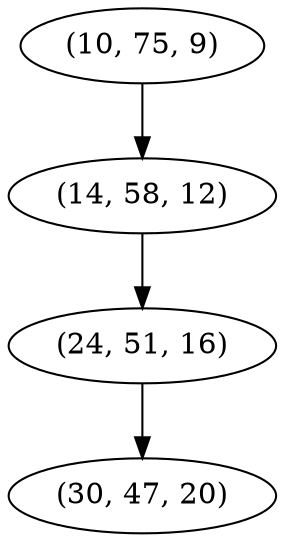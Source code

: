 digraph tree {
    "(10, 75, 9)";
    "(14, 58, 12)";
    "(24, 51, 16)";
    "(30, 47, 20)";
    "(10, 75, 9)" -> "(14, 58, 12)";
    "(14, 58, 12)" -> "(24, 51, 16)";
    "(24, 51, 16)" -> "(30, 47, 20)";
}
